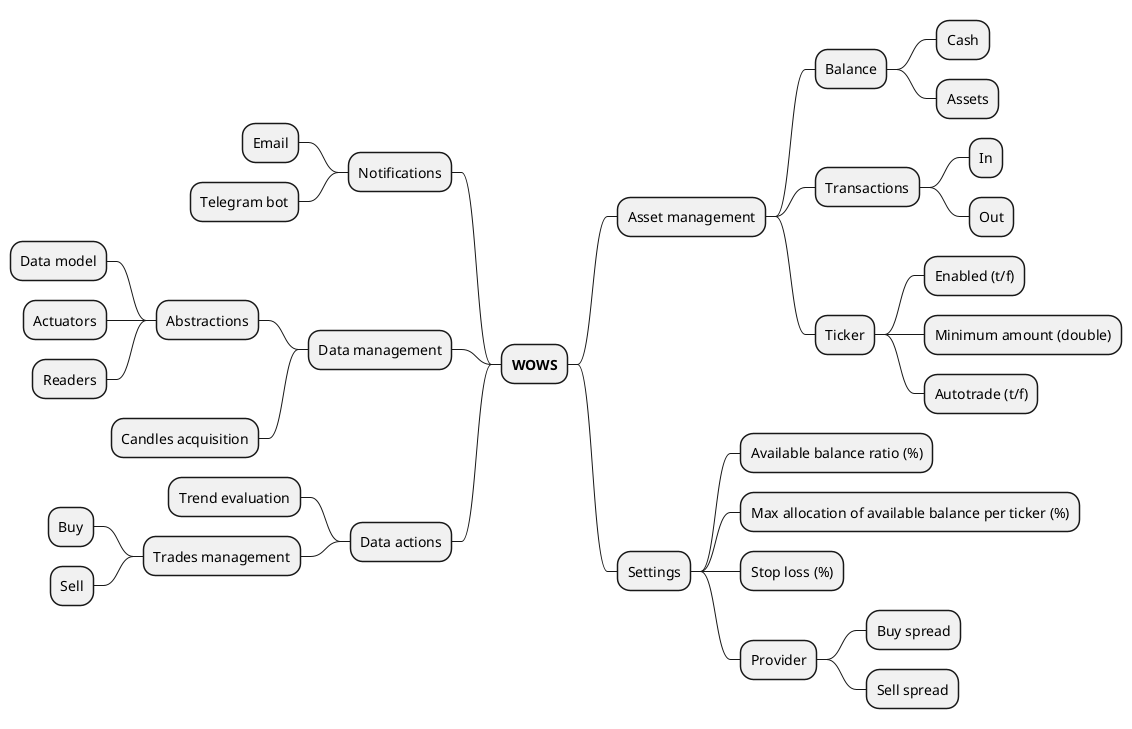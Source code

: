 @startmindmap features
+ **WOWS**
++ Asset management
+++ Balance
++++ Cash
++++ Assets
+++ Transactions
++++ In
++++ Out
+++ Ticker
++++ Enabled (t/f)
++++ Minimum amount (double)
++++ Autotrade (t/f)
++ Settings
+++ Available balance ratio (%)
+++ Max allocation of available balance per ticker (%)
+++ Stop loss (%)
+++ Provider
++++ Buy spread
++++ Sell spread
-- Notifications
--- Email
--- Telegram bot
-- Data management
--- Abstractions
---- Data model
---- Actuators
---- Readers
--- Candles acquisition
-- Data actions
--- Trend evaluation
--- Trades management
---- Buy
---- Sell
@endmindmap

